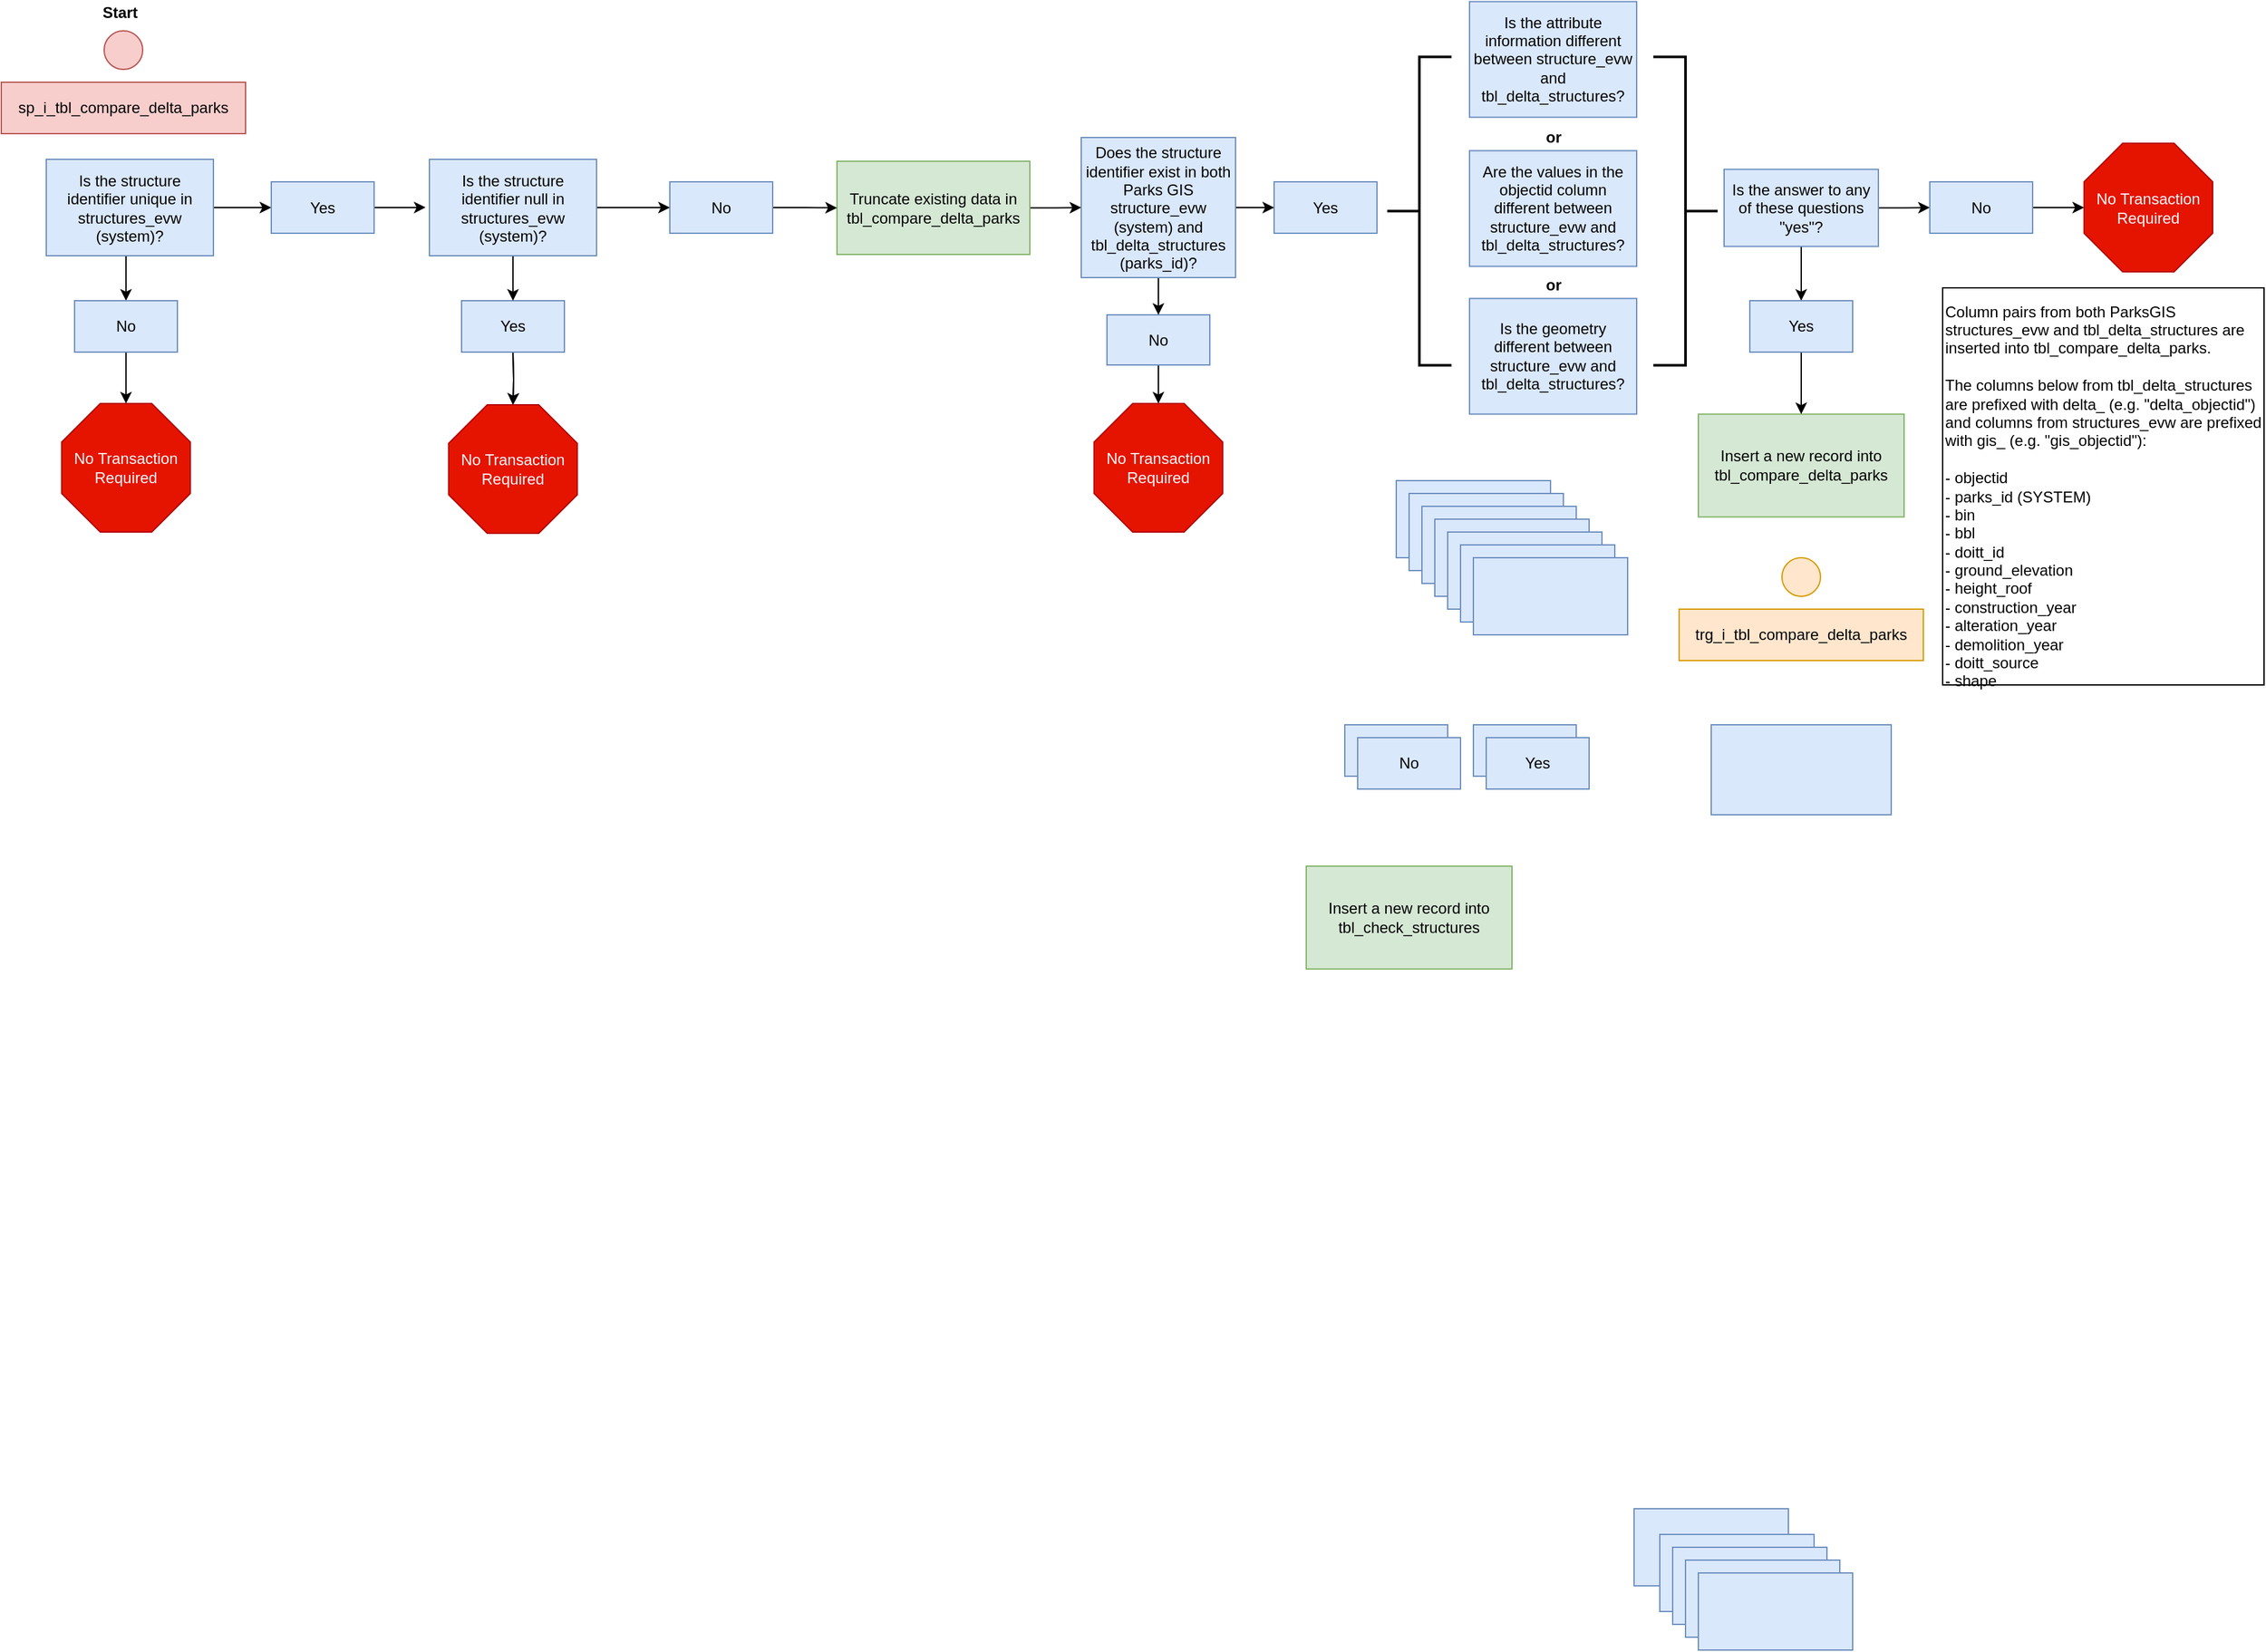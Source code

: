 <mxfile version="13.6.1" type="github">
  <diagram id="yhjQ-BZBC9xmJLAxqM3Y" name="Page-1">
    <mxGraphModel dx="950" dy="590" grid="1" gridSize="10" guides="1" tooltips="1" connect="1" arrows="1" fold="1" page="1" pageScale="1" pageWidth="850" pageHeight="1100" math="0" shadow="0">
      <root>
        <mxCell id="0" />
        <mxCell id="1" parent="0" />
        <mxCell id="AfwoPEnTrvlJszo75pfS-8" value="" style="rounded=0;whiteSpace=wrap;html=1;fillColor=#dae8fc;strokeColor=#6c8ebf;" vertex="1" parent="1">
          <mxGeometry x="1165" y="630" width="120" height="60" as="geometry" />
        </mxCell>
        <mxCell id="AfwoPEnTrvlJszo75pfS-124" value="" style="edgeStyle=orthogonalEdgeStyle;rounded=0;orthogonalLoop=1;jettySize=auto;html=1;" edge="1" parent="1" source="AfwoPEnTrvlJszo75pfS-9" target="AfwoPEnTrvlJszo75pfS-106">
          <mxGeometry relative="1" as="geometry" />
        </mxCell>
        <mxCell id="AfwoPEnTrvlJszo75pfS-126" value="" style="edgeStyle=orthogonalEdgeStyle;rounded=0;orthogonalLoop=1;jettySize=auto;html=1;" edge="1" parent="1" source="AfwoPEnTrvlJszo75pfS-9" target="AfwoPEnTrvlJszo75pfS-109">
          <mxGeometry relative="1" as="geometry" />
        </mxCell>
        <mxCell id="AfwoPEnTrvlJszo75pfS-9" value="Is the answer to any of these questions &quot;yes&quot;?" style="rounded=0;whiteSpace=wrap;html=1;fillColor=#dae8fc;strokeColor=#6c8ebf;" vertex="1" parent="1">
          <mxGeometry x="1420" y="387.75" width="120" height="60" as="geometry" />
        </mxCell>
        <mxCell id="AfwoPEnTrvlJszo75pfS-20" value="Insert a new record into tbl_compare_delta_parks" style="rounded=0;whiteSpace=wrap;html=1;fillColor=#d5e8d4;strokeColor=#82b366;" vertex="1" parent="1">
          <mxGeometry x="1400" y="578.25" width="160" height="80" as="geometry" />
        </mxCell>
        <mxCell id="AfwoPEnTrvlJszo75pfS-88" value="" style="edgeStyle=orthogonalEdgeStyle;rounded=0;orthogonalLoop=1;jettySize=auto;html=1;" edge="1" parent="1" source="AfwoPEnTrvlJszo75pfS-21" target="AfwoPEnTrvlJszo75pfS-87">
          <mxGeometry relative="1" as="geometry" />
        </mxCell>
        <mxCell id="AfwoPEnTrvlJszo75pfS-21" value="Truncate existing data in tbl_compare_delta_parks" style="rounded=0;whiteSpace=wrap;html=1;fillColor=#d5e8d4;strokeColor=#82b366;" vertex="1" parent="1">
          <mxGeometry x="730" y="381.5" width="150" height="72.5" as="geometry" />
        </mxCell>
        <mxCell id="AfwoPEnTrvlJszo75pfS-42" value="" style="ellipse;whiteSpace=wrap;html=1;aspect=fixed;fillColor=#f8cecc;strokeColor=#b85450;" vertex="1" parent="1">
          <mxGeometry x="160" y="280" width="30" height="30" as="geometry" />
        </mxCell>
        <mxCell id="AfwoPEnTrvlJszo75pfS-50" value="sp_i_tbl_compare_delta_parks" style="rounded=0;whiteSpace=wrap;html=1;fillColor=#f8cecc;strokeColor=#b85450;" vertex="1" parent="1">
          <mxGeometry x="80" y="320" width="190" height="40" as="geometry" />
        </mxCell>
        <mxCell id="AfwoPEnTrvlJszo75pfS-71" style="edgeStyle=orthogonalEdgeStyle;rounded=0;orthogonalLoop=1;jettySize=auto;html=1;exitX=0.5;exitY=1;exitDx=0;exitDy=0;entryX=0.5;entryY=0;entryDx=0;entryDy=0;" edge="1" parent="1" source="AfwoPEnTrvlJszo75pfS-52" target="AfwoPEnTrvlJszo75pfS-59">
          <mxGeometry relative="1" as="geometry" />
        </mxCell>
        <mxCell id="AfwoPEnTrvlJszo75pfS-75" style="edgeStyle=orthogonalEdgeStyle;rounded=0;orthogonalLoop=1;jettySize=auto;html=1;exitX=1;exitY=0.5;exitDx=0;exitDy=0;entryX=0;entryY=0.5;entryDx=0;entryDy=0;" edge="1" parent="1" source="AfwoPEnTrvlJszo75pfS-52" target="AfwoPEnTrvlJszo75pfS-67">
          <mxGeometry relative="1" as="geometry" />
        </mxCell>
        <mxCell id="AfwoPEnTrvlJszo75pfS-52" value="Is the structure identifier unique in structures_evw (system)?" style="rounded=0;whiteSpace=wrap;html=1;fillColor=#dae8fc;strokeColor=#6c8ebf;" vertex="1" parent="1">
          <mxGeometry x="115" y="380" width="130" height="75" as="geometry" />
        </mxCell>
        <mxCell id="AfwoPEnTrvlJszo75pfS-53" value="&lt;span&gt;Is the geometry different between structure_evw and tbl_delta_structures?&lt;/span&gt;" style="rounded=0;whiteSpace=wrap;html=1;fillColor=#dae8fc;strokeColor=#6c8ebf;" vertex="1" parent="1">
          <mxGeometry x="1222" y="488.25" width="130" height="90" as="geometry" />
        </mxCell>
        <mxCell id="AfwoPEnTrvlJszo75pfS-86" value="" style="edgeStyle=orthogonalEdgeStyle;rounded=0;orthogonalLoop=1;jettySize=auto;html=1;" edge="1" parent="1" source="AfwoPEnTrvlJszo75pfS-57" target="AfwoPEnTrvlJszo75pfS-21">
          <mxGeometry relative="1" as="geometry" />
        </mxCell>
        <mxCell id="AfwoPEnTrvlJszo75pfS-57" value="No" style="rounded=0;whiteSpace=wrap;html=1;fillColor=#dae8fc;strokeColor=#6c8ebf;" vertex="1" parent="1">
          <mxGeometry x="600" y="397.5" width="80" height="40" as="geometry" />
        </mxCell>
        <mxCell id="AfwoPEnTrvlJszo75pfS-79" value="" style="edgeStyle=orthogonalEdgeStyle;rounded=0;orthogonalLoop=1;jettySize=auto;html=1;" edge="1" parent="1" target="AfwoPEnTrvlJszo75pfS-78">
          <mxGeometry relative="1" as="geometry">
            <mxPoint x="478" y="530" as="sourcePoint" />
          </mxGeometry>
        </mxCell>
        <mxCell id="AfwoPEnTrvlJszo75pfS-74" style="edgeStyle=orthogonalEdgeStyle;rounded=0;orthogonalLoop=1;jettySize=auto;html=1;exitX=0.5;exitY=1;exitDx=0;exitDy=0;entryX=0.5;entryY=0;entryDx=0;entryDy=0;entryPerimeter=0;" edge="1" parent="1" source="AfwoPEnTrvlJszo75pfS-59" target="AfwoPEnTrvlJszo75pfS-72">
          <mxGeometry relative="1" as="geometry" />
        </mxCell>
        <mxCell id="AfwoPEnTrvlJszo75pfS-59" value="No" style="rounded=0;whiteSpace=wrap;html=1;fillColor=#dae8fc;strokeColor=#6c8ebf;" vertex="1" parent="1">
          <mxGeometry x="137" y="490" width="80" height="40" as="geometry" />
        </mxCell>
        <mxCell id="AfwoPEnTrvlJszo75pfS-65" value="Yes" style="rounded=0;whiteSpace=wrap;html=1;fillColor=#dae8fc;strokeColor=#6c8ebf;" vertex="1" parent="1">
          <mxGeometry x="1070" y="397.5" width="80" height="40" as="geometry" />
        </mxCell>
        <mxCell id="AfwoPEnTrvlJszo75pfS-66" value="Yes" style="rounded=0;whiteSpace=wrap;html=1;fillColor=#dae8fc;strokeColor=#6c8ebf;" vertex="1" parent="1">
          <mxGeometry x="438" y="490" width="80" height="40" as="geometry" />
        </mxCell>
        <mxCell id="AfwoPEnTrvlJszo75pfS-76" style="edgeStyle=orthogonalEdgeStyle;rounded=0;orthogonalLoop=1;jettySize=auto;html=1;exitX=1;exitY=0.5;exitDx=0;exitDy=0;" edge="1" parent="1" source="AfwoPEnTrvlJszo75pfS-67">
          <mxGeometry relative="1" as="geometry">
            <mxPoint x="410" y="417.412" as="targetPoint" />
          </mxGeometry>
        </mxCell>
        <mxCell id="AfwoPEnTrvlJszo75pfS-67" value="Yes" style="rounded=0;whiteSpace=wrap;html=1;fillColor=#dae8fc;strokeColor=#6c8ebf;" vertex="1" parent="1">
          <mxGeometry x="290" y="397.5" width="80" height="40" as="geometry" />
        </mxCell>
        <mxCell id="AfwoPEnTrvlJszo75pfS-77" value="" style="edgeStyle=orthogonalEdgeStyle;rounded=0;orthogonalLoop=1;jettySize=auto;html=1;" edge="1" parent="1" source="AfwoPEnTrvlJszo75pfS-70">
          <mxGeometry relative="1" as="geometry">
            <mxPoint x="478" y="490" as="targetPoint" />
          </mxGeometry>
        </mxCell>
        <mxCell id="AfwoPEnTrvlJszo75pfS-80" value="" style="edgeStyle=orthogonalEdgeStyle;rounded=0;orthogonalLoop=1;jettySize=auto;html=1;" edge="1" parent="1" source="AfwoPEnTrvlJszo75pfS-70" target="AfwoPEnTrvlJszo75pfS-57">
          <mxGeometry relative="1" as="geometry" />
        </mxCell>
        <mxCell id="AfwoPEnTrvlJszo75pfS-70" value="Is the structure identifier null in structures_evw (system)?" style="rounded=0;whiteSpace=wrap;html=1;fillColor=#dae8fc;strokeColor=#6c8ebf;" vertex="1" parent="1">
          <mxGeometry x="413" y="380" width="130" height="75" as="geometry" />
        </mxCell>
        <mxCell id="AfwoPEnTrvlJszo75pfS-72" value="No Transaction Required" style="whiteSpace=wrap;html=1;shape=mxgraph.basic.octagon2;align=center;verticalAlign=middle;dx=15;fillColor=#e51400;strokeColor=#B20000;fontColor=#ffffff;" vertex="1" parent="1">
          <mxGeometry x="127" y="570" width="100" height="100" as="geometry" />
        </mxCell>
        <mxCell id="AfwoPEnTrvlJszo75pfS-78" value="No Transaction Required" style="whiteSpace=wrap;html=1;shape=mxgraph.basic.octagon2;align=center;verticalAlign=middle;dx=15;fillColor=#e51400;strokeColor=#B20000;fontColor=#ffffff;" vertex="1" parent="1">
          <mxGeometry x="428" y="571" width="100" height="100" as="geometry" />
        </mxCell>
        <mxCell id="AfwoPEnTrvlJszo75pfS-94" value="" style="edgeStyle=orthogonalEdgeStyle;rounded=0;orthogonalLoop=1;jettySize=auto;html=1;" edge="1" parent="1" source="AfwoPEnTrvlJszo75pfS-83" target="AfwoPEnTrvlJszo75pfS-93">
          <mxGeometry relative="1" as="geometry" />
        </mxCell>
        <mxCell id="AfwoPEnTrvlJszo75pfS-83" value="No" style="rounded=0;whiteSpace=wrap;html=1;fillColor=#dae8fc;strokeColor=#6c8ebf;" vertex="1" parent="1">
          <mxGeometry x="940" y="501" width="80" height="39" as="geometry" />
        </mxCell>
        <mxCell id="AfwoPEnTrvlJszo75pfS-84" value="" style="edgeStyle=orthogonalEdgeStyle;rounded=0;orthogonalLoop=1;jettySize=auto;html=1;" edge="1" parent="1">
          <mxGeometry relative="1" as="geometry">
            <mxPoint x="478" y="531" as="sourcePoint" />
            <mxPoint x="478" y="571" as="targetPoint" />
          </mxGeometry>
        </mxCell>
        <mxCell id="AfwoPEnTrvlJszo75pfS-91" value="" style="edgeStyle=orthogonalEdgeStyle;rounded=0;orthogonalLoop=1;jettySize=auto;html=1;" edge="1" parent="1" source="AfwoPEnTrvlJszo75pfS-87" target="AfwoPEnTrvlJszo75pfS-83">
          <mxGeometry relative="1" as="geometry" />
        </mxCell>
        <mxCell id="AfwoPEnTrvlJszo75pfS-92" value="" style="edgeStyle=orthogonalEdgeStyle;rounded=0;orthogonalLoop=1;jettySize=auto;html=1;" edge="1" parent="1" source="AfwoPEnTrvlJszo75pfS-87" target="AfwoPEnTrvlJszo75pfS-65">
          <mxGeometry relative="1" as="geometry" />
        </mxCell>
        <mxCell id="AfwoPEnTrvlJszo75pfS-87" value="Does the structure identifier exist in both Parks GIS structure_evw (system) and tbl_delta_structures (parks_id)?" style="rounded=0;whiteSpace=wrap;html=1;fillColor=#dae8fc;strokeColor=#6c8ebf;" vertex="1" parent="1">
          <mxGeometry x="920" y="363" width="120" height="109" as="geometry" />
        </mxCell>
        <mxCell id="AfwoPEnTrvlJszo75pfS-89" value="Is the attribute information different between structure_evw and tbl_delta_structures?" style="rounded=0;whiteSpace=wrap;html=1;fillColor=#dae8fc;strokeColor=#6c8ebf;" vertex="1" parent="1">
          <mxGeometry x="1222" y="257.25" width="130" height="90" as="geometry" />
        </mxCell>
        <mxCell id="AfwoPEnTrvlJszo75pfS-90" value="&lt;span&gt;Are the values in the objectid column different between structure_evw and tbl_delta_structures?&lt;/span&gt;" style="rounded=0;whiteSpace=wrap;html=1;fillColor=#dae8fc;strokeColor=#6c8ebf;" vertex="1" parent="1">
          <mxGeometry x="1222" y="373.25" width="130" height="90" as="geometry" />
        </mxCell>
        <mxCell id="AfwoPEnTrvlJszo75pfS-93" value="No Transaction Required" style="whiteSpace=wrap;html=1;shape=mxgraph.basic.octagon2;align=center;verticalAlign=middle;dx=15;fillColor=#e51400;strokeColor=#B20000;fontColor=#ffffff;" vertex="1" parent="1">
          <mxGeometry x="930" y="570" width="100" height="100" as="geometry" />
        </mxCell>
        <mxCell id="AfwoPEnTrvlJszo75pfS-96" value="" style="strokeWidth=2;html=1;shape=mxgraph.flowchart.annotation_2;align=left;labelPosition=right;pointerEvents=1;fillColor=#FF0000;gradientColor=none;" vertex="1" parent="1">
          <mxGeometry x="1158" y="300.25" width="50" height="240" as="geometry" />
        </mxCell>
        <mxCell id="AfwoPEnTrvlJszo75pfS-97" value="" style="rounded=0;whiteSpace=wrap;html=1;fillColor=#dae8fc;strokeColor=#6c8ebf;" vertex="1" parent="1">
          <mxGeometry x="1175" y="640" width="120" height="60" as="geometry" />
        </mxCell>
        <mxCell id="AfwoPEnTrvlJszo75pfS-98" value="" style="rounded=0;whiteSpace=wrap;html=1;fillColor=#dae8fc;strokeColor=#6c8ebf;" vertex="1" parent="1">
          <mxGeometry x="1185" y="650" width="120" height="60" as="geometry" />
        </mxCell>
        <mxCell id="AfwoPEnTrvlJszo75pfS-99" value="" style="rounded=0;whiteSpace=wrap;html=1;fillColor=#dae8fc;strokeColor=#6c8ebf;" vertex="1" parent="1">
          <mxGeometry x="1195" y="660" width="120" height="60" as="geometry" />
        </mxCell>
        <mxCell id="AfwoPEnTrvlJszo75pfS-100" value="" style="rounded=0;whiteSpace=wrap;html=1;fillColor=#dae8fc;strokeColor=#6c8ebf;" vertex="1" parent="1">
          <mxGeometry x="1205" y="670" width="120" height="60" as="geometry" />
        </mxCell>
        <mxCell id="AfwoPEnTrvlJszo75pfS-101" value="" style="rounded=0;whiteSpace=wrap;html=1;fillColor=#dae8fc;strokeColor=#6c8ebf;" vertex="1" parent="1">
          <mxGeometry x="1215" y="680" width="120" height="60" as="geometry" />
        </mxCell>
        <mxCell id="AfwoPEnTrvlJszo75pfS-102" value="" style="rounded=0;whiteSpace=wrap;html=1;fillColor=#dae8fc;strokeColor=#6c8ebf;" vertex="1" parent="1">
          <mxGeometry x="1225" y="690" width="120" height="60" as="geometry" />
        </mxCell>
        <mxCell id="AfwoPEnTrvlJszo75pfS-103" value="" style="rounded=0;whiteSpace=wrap;html=1;fillColor=#dae8fc;strokeColor=#6c8ebf;" vertex="1" parent="1">
          <mxGeometry x="1390" y="1470" width="120" height="60" as="geometry" />
        </mxCell>
        <mxCell id="AfwoPEnTrvlJszo75pfS-104" value="No" style="rounded=0;whiteSpace=wrap;html=1;fillColor=#dae8fc;strokeColor=#6c8ebf;" vertex="1" parent="1">
          <mxGeometry x="1125" y="820" width="80" height="40" as="geometry" />
        </mxCell>
        <mxCell id="AfwoPEnTrvlJszo75pfS-105" value="No" style="rounded=0;whiteSpace=wrap;html=1;fillColor=#dae8fc;strokeColor=#6c8ebf;" vertex="1" parent="1">
          <mxGeometry x="1135" y="830" width="80" height="40" as="geometry" />
        </mxCell>
        <mxCell id="AfwoPEnTrvlJszo75pfS-125" value="" style="edgeStyle=orthogonalEdgeStyle;rounded=0;orthogonalLoop=1;jettySize=auto;html=1;" edge="1" parent="1" source="AfwoPEnTrvlJszo75pfS-106" target="AfwoPEnTrvlJszo75pfS-115">
          <mxGeometry relative="1" as="geometry" />
        </mxCell>
        <mxCell id="AfwoPEnTrvlJszo75pfS-106" value="No" style="rounded=0;whiteSpace=wrap;html=1;fillColor=#dae8fc;strokeColor=#6c8ebf;" vertex="1" parent="1">
          <mxGeometry x="1580" y="397.5" width="80" height="40" as="geometry" />
        </mxCell>
        <mxCell id="AfwoPEnTrvlJszo75pfS-107" value="Yes" style="rounded=0;whiteSpace=wrap;html=1;fillColor=#dae8fc;strokeColor=#6c8ebf;" vertex="1" parent="1">
          <mxGeometry x="1225" y="820" width="80" height="40" as="geometry" />
        </mxCell>
        <mxCell id="AfwoPEnTrvlJszo75pfS-108" value="Yes" style="rounded=0;whiteSpace=wrap;html=1;fillColor=#dae8fc;strokeColor=#6c8ebf;" vertex="1" parent="1">
          <mxGeometry x="1235" y="830" width="80" height="40" as="geometry" />
        </mxCell>
        <mxCell id="AfwoPEnTrvlJszo75pfS-128" value="" style="edgeStyle=orthogonalEdgeStyle;rounded=0;orthogonalLoop=1;jettySize=auto;html=1;" edge="1" parent="1" source="AfwoPEnTrvlJszo75pfS-109" target="AfwoPEnTrvlJszo75pfS-20">
          <mxGeometry relative="1" as="geometry" />
        </mxCell>
        <mxCell id="AfwoPEnTrvlJszo75pfS-109" value="Yes" style="rounded=0;whiteSpace=wrap;html=1;fillColor=#dae8fc;strokeColor=#6c8ebf;" vertex="1" parent="1">
          <mxGeometry x="1440" y="490" width="80" height="40" as="geometry" />
        </mxCell>
        <mxCell id="AfwoPEnTrvlJszo75pfS-115" value="No Transaction Required" style="whiteSpace=wrap;html=1;shape=mxgraph.basic.octagon2;align=center;verticalAlign=middle;dx=15;fillColor=#e51400;strokeColor=#B20000;fontColor=#ffffff;" vertex="1" parent="1">
          <mxGeometry x="1700" y="367.5" width="100" height="100" as="geometry" />
        </mxCell>
        <mxCell id="AfwoPEnTrvlJszo75pfS-119" value="" style="strokeWidth=2;html=1;shape=mxgraph.flowchart.annotation_2;align=left;labelPosition=right;pointerEvents=1;fillColor=#FF0000;gradientColor=none;rotation=-180;" vertex="1" parent="1">
          <mxGeometry x="1365" y="300.25" width="50" height="240" as="geometry" />
        </mxCell>
        <mxCell id="AfwoPEnTrvlJszo75pfS-121" value="&lt;b&gt;or&lt;/b&gt;" style="text;html=1;align=center;verticalAlign=middle;resizable=0;points=[];autosize=1;" vertex="1" parent="1">
          <mxGeometry x="1272" y="353.25" width="30" height="20" as="geometry" />
        </mxCell>
        <mxCell id="AfwoPEnTrvlJszo75pfS-123" value="&lt;b&gt;or&lt;/b&gt;" style="text;html=1;align=center;verticalAlign=middle;resizable=0;points=[];autosize=1;" vertex="1" parent="1">
          <mxGeometry x="1272" y="468.25" width="30" height="20" as="geometry" />
        </mxCell>
        <mxCell id="AfwoPEnTrvlJszo75pfS-127" value="&lt;div&gt;&lt;br&gt;&lt;/div&gt;&lt;div&gt;&lt;br&gt;&lt;/div&gt;&lt;div&gt;&lt;br&gt;&lt;/div&gt;&lt;div&gt;Column pairs from both ParksGIS structures_evw and tbl_delta_structures are inserted into tbl_compare_delta_parks.&lt;br&gt;&lt;/div&gt;&lt;div&gt;&lt;br&gt;&lt;/div&gt;&lt;div&gt;The columns below from tbl_delta_structures are prefixed with delta_ (e.g. &quot;delta_objectid&quot;) and columns from structures_evw are prefixed with gis_ (e.g. &quot;gis_objectid&quot;):&lt;br&gt;&lt;/div&gt;&lt;div&gt;&lt;br&gt;&lt;/div&gt;&lt;div&gt;- objectid&lt;/div&gt;&lt;div&gt;- parks_id (SYSTEM)&amp;nbsp;&lt;/div&gt;&lt;div&gt;- bin&lt;/div&gt;&lt;div&gt;- bbl&lt;/div&gt;&lt;div&gt;- doitt_id&lt;/div&gt;&lt;div&gt;- ground_elevation&lt;/div&gt;&lt;div&gt;- height_roof&lt;/div&gt;&lt;div&gt;- construction_year&lt;/div&gt;&lt;div&gt;- alteration_year&lt;/div&gt;&lt;div&gt;- demolition_year&lt;/div&gt;&lt;div&gt;- doitt_source&lt;/div&gt;&lt;div&gt;- shape&lt;/div&gt;&lt;div&gt;&lt;br&gt;&lt;/div&gt;&lt;div&gt;&lt;br&gt;&lt;/div&gt;" style="rounded=0;whiteSpace=wrap;html=1;align=left;" vertex="1" parent="1">
          <mxGeometry x="1590" y="480" width="250" height="309" as="geometry" />
        </mxCell>
        <mxCell id="AfwoPEnTrvlJszo75pfS-129" value="" style="rounded=0;whiteSpace=wrap;html=1;fillColor=#dae8fc;strokeColor=#6c8ebf;" vertex="1" parent="1">
          <mxGeometry x="1350" y="1430" width="120" height="60" as="geometry" />
        </mxCell>
        <mxCell id="AfwoPEnTrvlJszo75pfS-130" value="" style="rounded=0;whiteSpace=wrap;html=1;fillColor=#dae8fc;strokeColor=#6c8ebf;" vertex="1" parent="1">
          <mxGeometry x="1410" y="820" width="140" height="70" as="geometry" />
        </mxCell>
        <mxCell id="AfwoPEnTrvlJszo75pfS-131" value="" style="rounded=0;whiteSpace=wrap;html=1;fillColor=#dae8fc;strokeColor=#6c8ebf;" vertex="1" parent="1">
          <mxGeometry x="1370" y="1450" width="120" height="60" as="geometry" />
        </mxCell>
        <mxCell id="AfwoPEnTrvlJszo75pfS-132" value="" style="rounded=0;whiteSpace=wrap;html=1;fillColor=#dae8fc;strokeColor=#6c8ebf;" vertex="1" parent="1">
          <mxGeometry x="1380" y="1460" width="120" height="60" as="geometry" />
        </mxCell>
        <mxCell id="AfwoPEnTrvlJszo75pfS-133" value="" style="rounded=0;whiteSpace=wrap;html=1;fillColor=#dae8fc;strokeColor=#6c8ebf;" vertex="1" parent="1">
          <mxGeometry x="1390" y="1470" width="120" height="60" as="geometry" />
        </mxCell>
        <mxCell id="AfwoPEnTrvlJszo75pfS-134" value="" style="rounded=0;whiteSpace=wrap;html=1;fillColor=#dae8fc;strokeColor=#6c8ebf;" vertex="1" parent="1">
          <mxGeometry x="1400" y="1480" width="120" height="60" as="geometry" />
        </mxCell>
        <mxCell id="AfwoPEnTrvlJszo75pfS-135" value="" style="ellipse;whiteSpace=wrap;html=1;aspect=fixed;fillColor=#ffe6cc;strokeColor=#d79b00;" vertex="1" parent="1">
          <mxGeometry x="1465" y="690" width="30" height="30" as="geometry" />
        </mxCell>
        <mxCell id="AfwoPEnTrvlJszo75pfS-136" value="trg_i_tbl_compare_delta_parks" style="rounded=0;whiteSpace=wrap;html=1;fillColor=#ffe6cc;strokeColor=#d79b00;" vertex="1" parent="1">
          <mxGeometry x="1385" y="730" width="190" height="40" as="geometry" />
        </mxCell>
        <mxCell id="AfwoPEnTrvlJszo75pfS-137" value="&lt;b&gt;Start&lt;/b&gt;" style="text;html=1;align=center;verticalAlign=middle;resizable=0;points=[];autosize=1;" vertex="1" parent="1">
          <mxGeometry x="152" y="256" width="40" height="20" as="geometry" />
        </mxCell>
        <mxCell id="AfwoPEnTrvlJszo75pfS-138" value="Insert a new record into tbl_check_structures" style="rounded=0;whiteSpace=wrap;html=1;fillColor=#d5e8d4;strokeColor=#82b366;" vertex="1" parent="1">
          <mxGeometry x="1095" y="930" width="160" height="80" as="geometry" />
        </mxCell>
      </root>
    </mxGraphModel>
  </diagram>
</mxfile>
